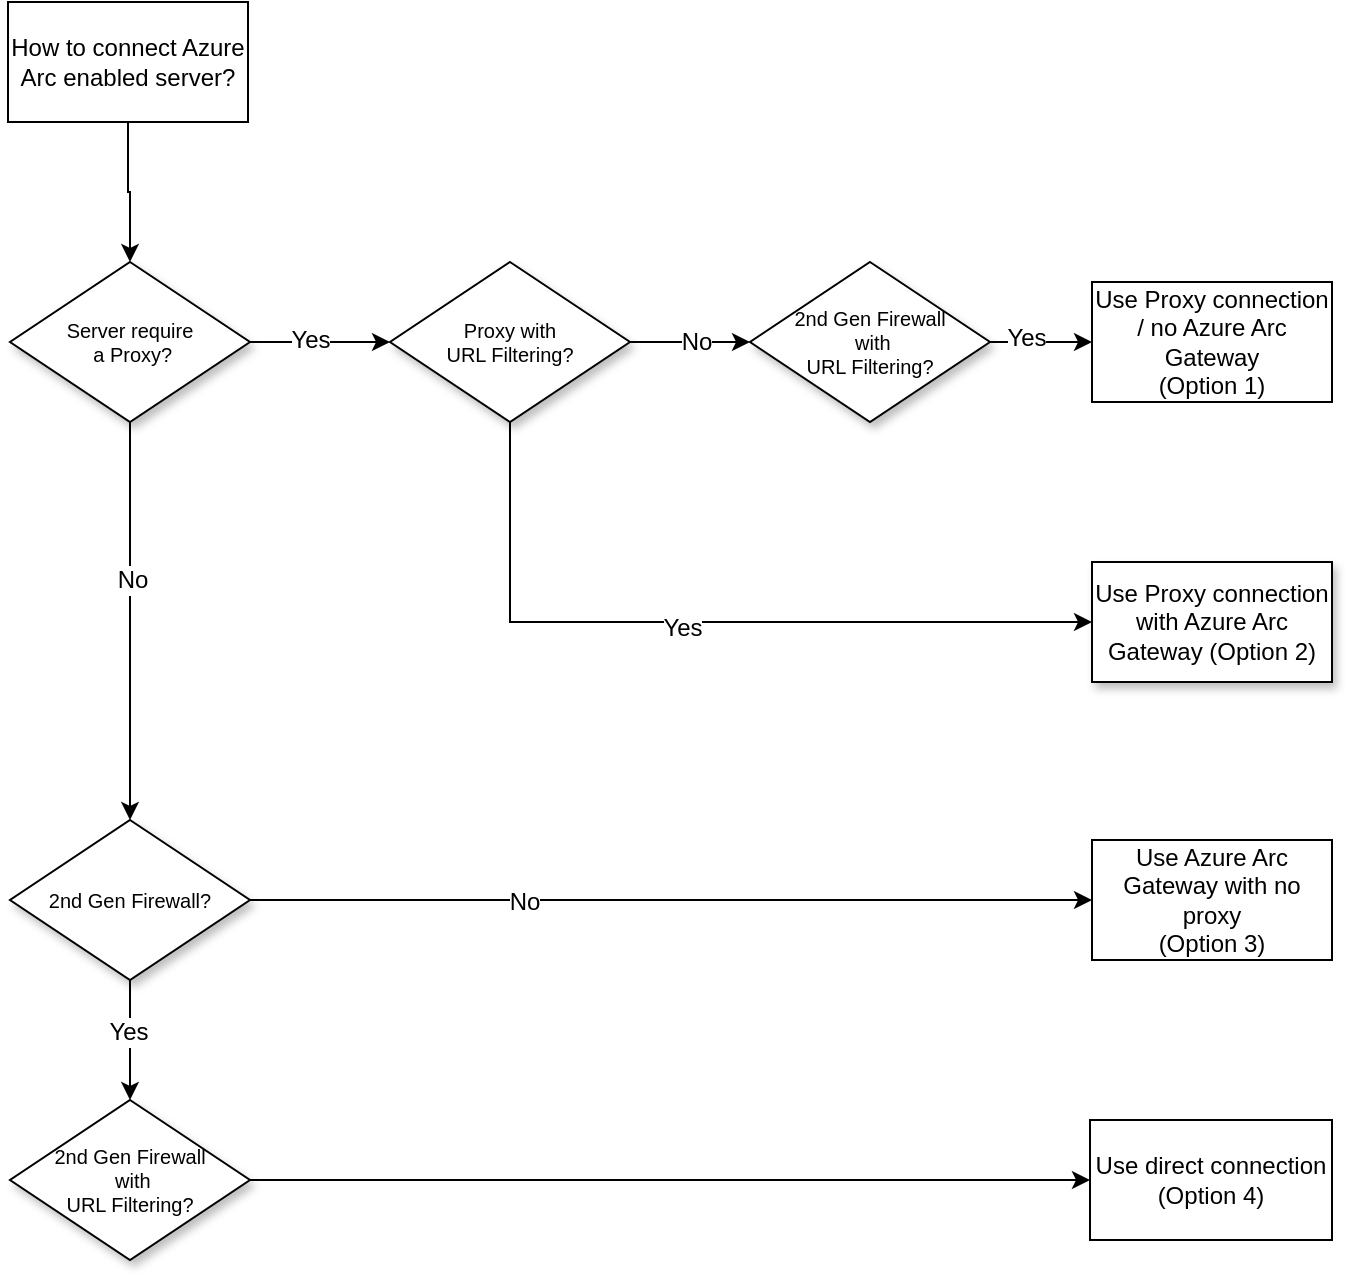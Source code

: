 <mxfile version="24.7.17">
  <diagram name="Page-1" id="edf60f1a-56cd-e834-aa8a-f176f3a09ee4">
    <mxGraphModel dx="1600" dy="1091" grid="1" gridSize="10" guides="1" tooltips="1" connect="1" arrows="1" fold="1" page="1" pageScale="1" pageWidth="1100" pageHeight="850" background="none" math="0" shadow="0">
      <root>
        <mxCell id="0" />
        <mxCell id="1" parent="0" />
        <mxCell id="GazOILV1BmaAcozdJjYy-6" style="edgeStyle=orthogonalEdgeStyle;rounded=0;orthogonalLoop=1;jettySize=auto;html=1;exitX=0.5;exitY=1;exitDx=0;exitDy=0;fontFamily=Helvetica;fontSize=12;" edge="1" parent="1" source="GazOILV1BmaAcozdJjYy-2" target="GazOILV1BmaAcozdJjYy-5">
          <mxGeometry relative="1" as="geometry" />
        </mxCell>
        <mxCell id="GazOILV1BmaAcozdJjYy-2" value="How to connect Azure Arc enabled server?" style="whiteSpace=wrap;html=1;fontFamily=Helvetica;fontSize=12;" vertex="1" parent="1">
          <mxGeometry x="49" y="50" width="120" height="60" as="geometry" />
        </mxCell>
        <mxCell id="GazOILV1BmaAcozdJjYy-7" style="edgeStyle=orthogonalEdgeStyle;rounded=0;orthogonalLoop=1;jettySize=auto;html=1;exitX=0.5;exitY=1;exitDx=0;exitDy=0;entryX=0.5;entryY=0;entryDx=0;entryDy=0;fontFamily=Helvetica;fontSize=12;" edge="1" parent="1" source="GazOILV1BmaAcozdJjYy-5" target="GazOILV1BmaAcozdJjYy-9">
          <mxGeometry relative="1" as="geometry">
            <mxPoint x="100" y="310" as="targetPoint" />
          </mxGeometry>
        </mxCell>
        <mxCell id="GazOILV1BmaAcozdJjYy-8" value="No" style="edgeLabel;html=1;align=center;verticalAlign=middle;resizable=0;points=[];fontFamily=Helvetica;fontSize=12;" vertex="1" connectable="0" parent="GazOILV1BmaAcozdJjYy-7">
          <mxGeometry x="-0.211" y="1" relative="1" as="geometry">
            <mxPoint as="offset" />
          </mxGeometry>
        </mxCell>
        <mxCell id="GazOILV1BmaAcozdJjYy-11" value="" style="edgeStyle=orthogonalEdgeStyle;rounded=0;orthogonalLoop=1;jettySize=auto;html=1;fontFamily=Helvetica;fontSize=12;" edge="1" parent="1" source="GazOILV1BmaAcozdJjYy-5" target="GazOILV1BmaAcozdJjYy-10">
          <mxGeometry relative="1" as="geometry" />
        </mxCell>
        <mxCell id="GazOILV1BmaAcozdJjYy-22" value="Yes" style="edgeLabel;html=1;align=center;verticalAlign=middle;resizable=0;points=[];fontFamily=Helvetica;fontSize=12;" vertex="1" connectable="0" parent="GazOILV1BmaAcozdJjYy-11">
          <mxGeometry x="-0.15" y="1" relative="1" as="geometry">
            <mxPoint as="offset" />
          </mxGeometry>
        </mxCell>
        <mxCell id="GazOILV1BmaAcozdJjYy-5" value="Server require&lt;br&gt;&amp;nbsp;a Proxy?" style="rhombus;whiteSpace=wrap;html=1;rounded=0;shadow=1;labelBackgroundColor=none;strokeWidth=1;fontFamily=Helvetica;fontSize=10;align=center;rotation=0;" vertex="1" parent="1">
          <mxGeometry x="50" y="180" width="120" height="80" as="geometry" />
        </mxCell>
        <mxCell id="GazOILV1BmaAcozdJjYy-13" value="" style="edgeStyle=orthogonalEdgeStyle;rounded=0;orthogonalLoop=1;jettySize=auto;html=1;fontFamily=Helvetica;fontSize=12;" edge="1" parent="1" source="GazOILV1BmaAcozdJjYy-9" target="GazOILV1BmaAcozdJjYy-12">
          <mxGeometry relative="1" as="geometry" />
        </mxCell>
        <mxCell id="GazOILV1BmaAcozdJjYy-14" value="Yes" style="edgeLabel;html=1;align=center;verticalAlign=middle;resizable=0;points=[];fontFamily=Helvetica;fontSize=12;" vertex="1" connectable="0" parent="GazOILV1BmaAcozdJjYy-13">
          <mxGeometry x="-0.155" y="-1" relative="1" as="geometry">
            <mxPoint as="offset" />
          </mxGeometry>
        </mxCell>
        <mxCell id="GazOILV1BmaAcozdJjYy-16" value="" style="edgeStyle=orthogonalEdgeStyle;rounded=0;orthogonalLoop=1;jettySize=auto;html=1;fontFamily=Helvetica;fontSize=12;entryX=0;entryY=0.5;entryDx=0;entryDy=0;" edge="1" parent="1" source="GazOILV1BmaAcozdJjYy-9" target="GazOILV1BmaAcozdJjYy-18">
          <mxGeometry relative="1" as="geometry">
            <mxPoint x="230" y="489" as="targetPoint" />
          </mxGeometry>
        </mxCell>
        <mxCell id="GazOILV1BmaAcozdJjYy-17" value="No" style="edgeLabel;html=1;align=center;verticalAlign=middle;resizable=0;points=[];fontFamily=Helvetica;fontSize=12;" vertex="1" connectable="0" parent="GazOILV1BmaAcozdJjYy-16">
          <mxGeometry x="-0.35" y="-1" relative="1" as="geometry">
            <mxPoint as="offset" />
          </mxGeometry>
        </mxCell>
        <mxCell id="GazOILV1BmaAcozdJjYy-9" value="2nd Gen Firewall?" style="rhombus;whiteSpace=wrap;html=1;rounded=0;shadow=1;labelBackgroundColor=none;strokeWidth=1;fontFamily=Helvetica;fontSize=10;align=center;rotation=0;" vertex="1" parent="1">
          <mxGeometry x="50" y="459" width="120" height="80" as="geometry" />
        </mxCell>
        <mxCell id="GazOILV1BmaAcozdJjYy-24" value="" style="edgeStyle=orthogonalEdgeStyle;rounded=0;orthogonalLoop=1;jettySize=auto;html=1;fontFamily=Helvetica;fontSize=12;" edge="1" parent="1" source="GazOILV1BmaAcozdJjYy-10" target="GazOILV1BmaAcozdJjYy-23">
          <mxGeometry relative="1" as="geometry" />
        </mxCell>
        <mxCell id="GazOILV1BmaAcozdJjYy-25" value="No" style="edgeLabel;html=1;align=center;verticalAlign=middle;resizable=0;points=[];fontFamily=Helvetica;fontSize=12;" vertex="1" connectable="0" parent="GazOILV1BmaAcozdJjYy-24">
          <mxGeometry x="0.075" relative="1" as="geometry">
            <mxPoint as="offset" />
          </mxGeometry>
        </mxCell>
        <mxCell id="GazOILV1BmaAcozdJjYy-32" value="" style="edgeStyle=orthogonalEdgeStyle;rounded=0;orthogonalLoop=1;jettySize=auto;html=1;fontFamily=Helvetica;fontSize=12;exitX=0.5;exitY=1;exitDx=0;exitDy=0;entryX=0;entryY=0.5;entryDx=0;entryDy=0;" edge="1" parent="1" source="GazOILV1BmaAcozdJjYy-10" target="GazOILV1BmaAcozdJjYy-31">
          <mxGeometry relative="1" as="geometry" />
        </mxCell>
        <mxCell id="GazOILV1BmaAcozdJjYy-33" value="Yes" style="edgeLabel;html=1;align=center;verticalAlign=middle;resizable=0;points=[];fontFamily=Helvetica;fontSize=12;" vertex="1" connectable="0" parent="GazOILV1BmaAcozdJjYy-32">
          <mxGeometry x="-0.05" y="-3" relative="1" as="geometry">
            <mxPoint as="offset" />
          </mxGeometry>
        </mxCell>
        <mxCell id="GazOILV1BmaAcozdJjYy-10" value="Proxy with &lt;br&gt;URL Filtering?" style="rhombus;whiteSpace=wrap;html=1;rounded=0;shadow=1;labelBackgroundColor=none;strokeWidth=1;fontFamily=Helvetica;fontSize=10;align=center;strokeColor=default;verticalAlign=middle;fontColor=default;fillColor=default;rotation=0;" vertex="1" parent="1">
          <mxGeometry x="240" y="180" width="120" height="80" as="geometry" />
        </mxCell>
        <mxCell id="GazOILV1BmaAcozdJjYy-20" value="" style="edgeStyle=orthogonalEdgeStyle;rounded=0;orthogonalLoop=1;jettySize=auto;html=1;fontFamily=Helvetica;fontSize=12;entryX=0;entryY=0.5;entryDx=0;entryDy=0;" edge="1" parent="1" source="GazOILV1BmaAcozdJjYy-12" target="GazOILV1BmaAcozdJjYy-21">
          <mxGeometry relative="1" as="geometry">
            <mxPoint x="100" y="739" as="targetPoint" />
            <Array as="points">
              <mxPoint x="560" y="639" />
              <mxPoint x="560" y="639" />
            </Array>
          </mxGeometry>
        </mxCell>
        <mxCell id="GazOILV1BmaAcozdJjYy-12" value="2nd Gen Firewall&lt;br&gt;&amp;nbsp;with&lt;br&gt;URL Filtering?" style="rhombus;whiteSpace=wrap;html=1;rounded=0;shadow=1;labelBackgroundColor=none;strokeWidth=1;fontFamily=Helvetica;fontSize=10;align=center;rotation=0;" vertex="1" parent="1">
          <mxGeometry x="50" y="599" width="120" height="80" as="geometry" />
        </mxCell>
        <mxCell id="GazOILV1BmaAcozdJjYy-18" value="Use Azure Arc Gateway with no proxy&lt;div style=&quot;font-size: 12px;&quot;&gt;(Option 3)&lt;/div&gt;" style="rounded=0;whiteSpace=wrap;html=1;fontFamily=Helvetica;fontSize=12;" vertex="1" parent="1">
          <mxGeometry x="591" y="469" width="120" height="60" as="geometry" />
        </mxCell>
        <mxCell id="GazOILV1BmaAcozdJjYy-21" value="Use direct connection (Option 4)" style="rounded=0;whiteSpace=wrap;html=1;fontFamily=Helvetica;fontSize=12;" vertex="1" parent="1">
          <mxGeometry x="590" y="609" width="121" height="60" as="geometry" />
        </mxCell>
        <mxCell id="GazOILV1BmaAcozdJjYy-27" value="" style="edgeStyle=orthogonalEdgeStyle;rounded=0;orthogonalLoop=1;jettySize=auto;html=1;fontFamily=Helvetica;fontSize=12;entryX=0;entryY=0.5;entryDx=0;entryDy=0;" edge="1" parent="1" source="GazOILV1BmaAcozdJjYy-23" target="GazOILV1BmaAcozdJjYy-30">
          <mxGeometry relative="1" as="geometry">
            <mxPoint x="590" y="210" as="targetPoint" />
          </mxGeometry>
        </mxCell>
        <mxCell id="GazOILV1BmaAcozdJjYy-29" value="Yes" style="edgeLabel;html=1;align=center;verticalAlign=middle;resizable=0;points=[];fontFamily=Helvetica;fontSize=12;" vertex="1" connectable="0" parent="GazOILV1BmaAcozdJjYy-27">
          <mxGeometry x="-0.291" y="2" relative="1" as="geometry">
            <mxPoint as="offset" />
          </mxGeometry>
        </mxCell>
        <mxCell id="GazOILV1BmaAcozdJjYy-23" value="2nd Gen Firewall&lt;br&gt;&amp;nbsp;with&lt;br&gt;URL Filtering?" style="rhombus;whiteSpace=wrap;html=1;rounded=0;shadow=1;labelBackgroundColor=none;strokeWidth=1;fontFamily=Helvetica;fontSize=10;align=center;rotation=0;" vertex="1" parent="1">
          <mxGeometry x="420" y="180" width="120" height="80" as="geometry" />
        </mxCell>
        <mxCell id="GazOILV1BmaAcozdJjYy-30" value="&lt;font style=&quot;font-size: 12px;&quot;&gt;Use Proxy connection / no Azure Arc Gateway&lt;/font&gt;&lt;div style=&quot;font-size: 12px;&quot;&gt;&lt;font style=&quot;font-size: 12px;&quot;&gt;(Option 1)&lt;/font&gt;&lt;/div&gt;" style="rounded=0;whiteSpace=wrap;html=1;strokeColor=default;align=center;verticalAlign=middle;fontFamily=Helvetica;fontSize=12;fontColor=default;fillColor=default;" vertex="1" parent="1">
          <mxGeometry x="591" y="190" width="120" height="60" as="geometry" />
        </mxCell>
        <mxCell id="GazOILV1BmaAcozdJjYy-31" value="Use Proxy connection with Azure Arc Gateway (Option 2)" style="whiteSpace=wrap;html=1;fontSize=12;fontFamily=Helvetica;rounded=0;shadow=1;labelBackgroundColor=none;strokeWidth=1;" vertex="1" parent="1">
          <mxGeometry x="591" y="330" width="120" height="60" as="geometry" />
        </mxCell>
      </root>
    </mxGraphModel>
  </diagram>
</mxfile>
